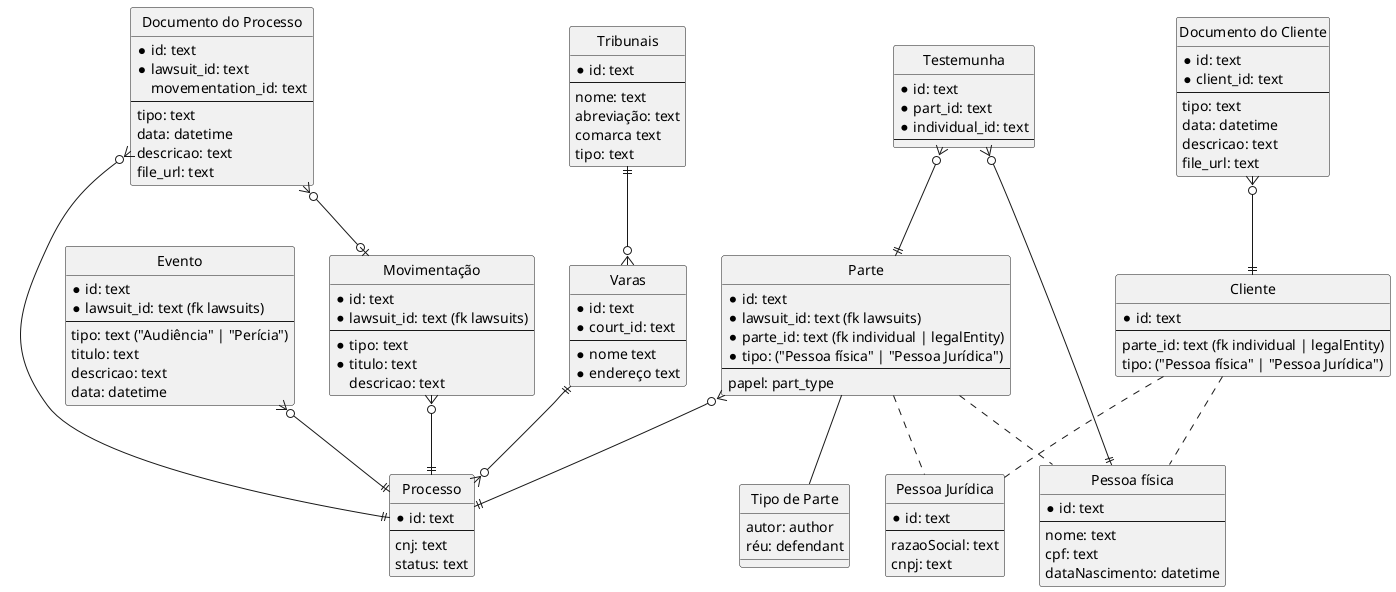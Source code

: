 @startuml banco

' skinparam linetype ortho
hide circle


!$renderMeta = 1

!procedure $meta()
  !if $renderMeta
    * id: text
    ' * created_at: datetime
    ' * updated_at: datetime
  !else
  !endif
!endprocedure

entity "Tribunais" as courts {
  $meta()
  --
  nome: text
  abreviação: text
  comarca text
  tipo: text
}

entity "Varas" as judging_units {
  $meta()
  * court_id: text
  --
  * nome text
  * endereço text
}

entity "Processo" as lawsuits {
  $meta()
  --
  cnj: text
  status: text
}

entity "Movimentação" as movements {
  $meta()
  * lawsuit_id: text (fk lawsuits)
  --
  * tipo: text
  * titulo: text
  descricao: text
}

entity "Evento" as events {
  $meta()
  * lawsuit_id: text (fk lawsuits)
  --
  tipo: text ("Audiência" | "Perícia")
  titulo: text
  descricao: text
  data: datetime
}

entity "Parte" as parties {
  $meta()
  * lawsuit_id: text (fk lawsuits)
  * parte_id: text (fk individual | legalEntity)
  * tipo: ("Pessoa física" | "Pessoa Jurídica")
  --
  papel: part_type 
}

enum "Tipo de Parte" as part_type {
  autor: author
  réu: defendant
}

entity "Testemunha" as witnesses {
  $meta()
  * part_id: text
  * individual_id: text
  ' lawsuit_id: text
  --
}

entity "Cliente" as clients {
  $meta()
  --
  parte_id: text (fk individual | legalEntity)
  tipo: ("Pessoa física" | "Pessoa Jurídica")
  ' origem: text
  ' indicação: boolean
}

entity "Pessoa física" as individuals {
  $meta()
  --
  nome: text
  cpf: text
  dataNascimento: datetime
  ' genero: text
  ' nacionalidade: text
  ' estadoCivil: text
  ' profissao: text
  ' endereco: text
  ' telefone: text
  ' email: text
}

entity "Pessoa Jurídica" as legalEntities {
  $meta()
  --
  razaoSocial: text
  cnpj: text
  ' inscricaoEstadual: text
  ' endereco: text
  ' telefone: text
  ' email: text
}

' TODO: maybe merge the documents?
entity "Documento do Cliente" as client_documents {
  $meta()
  * client_id: text
  --
  tipo: text
  data: datetime
  descricao: text
  file_url: text
}

entity "Documento do Processo" as lawsuit_documents {
  $meta()
  * lawsuit_id: text
  movementation_id: text
  --
  tipo: text
  data: datetime
  descricao: text
  file_url: text
}

client_documents  }o--|| clients
lawsuit_documents }o--|| lawsuits
lawsuit_documents }o--o| movements

courts ||--o{ judging_units
judging_units ||--o{ lawsuits

' witnesses -- individuals
' witnesses -- parties
' witnesses -- lawsuits

movements }o--|| lawsuits

events }o--|| lawsuits

clients .. individuals
clients .. legalEntities

parties .. individuals
parties .. legalEntities

parties -- part_type

parties }o--|| lawsuits

witnesses }o--|| parties
' witnesses }o--|| lawsuits
witnesses }o--|| individuals


' parties -- part_lawsuit
' lawsuits --{ part_lawsuit



' parties ||--|| individuals
' parties ||--|| legalEntities

@enduml